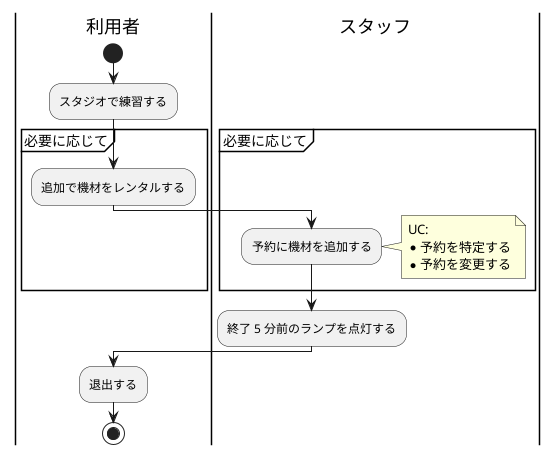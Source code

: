 @startuml BusinessFlow

|利用者|
start
:スタジオで練習する;

partition 必要に応じて {
    :追加で機材をレンタルする;

    |スタッフ|
    :予約に機材を追加する;
    note right
    UC:
    * 予約を特定する
    * 予約を変更する
    end note
}

:終了 5 分前のランプを点灯する;

|利用者|
:退出する;

stop

@enduml
